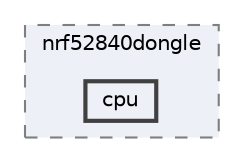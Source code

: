 digraph "/home/mj/Desktop/IoT-Chat-Digitalization/Dongle/gnrc_border_router/bin/nrf52840dongle/cpu"
{
 // LATEX_PDF_SIZE
  bgcolor="transparent";
  edge [fontname=Helvetica,fontsize=10,labelfontname=Helvetica,labelfontsize=10];
  node [fontname=Helvetica,fontsize=10,shape=box,height=0.2,width=0.4];
  compound=true
  subgraph clusterdir_9941f7556d96a0e17fefe82cd217bc3a {
    graph [ bgcolor="#edf0f7", pencolor="grey50", label="nrf52840dongle", fontname=Helvetica,fontsize=10 style="filled,dashed", URL="dir_9941f7556d96a0e17fefe82cd217bc3a.html",tooltip=""]
  dir_3fa805b33f50c029da61b73bbd4f9255 [label="cpu", fillcolor="#edf0f7", color="grey25", style="filled,bold", URL="dir_3fa805b33f50c029da61b73bbd4f9255.html",tooltip=""];
  }
}
